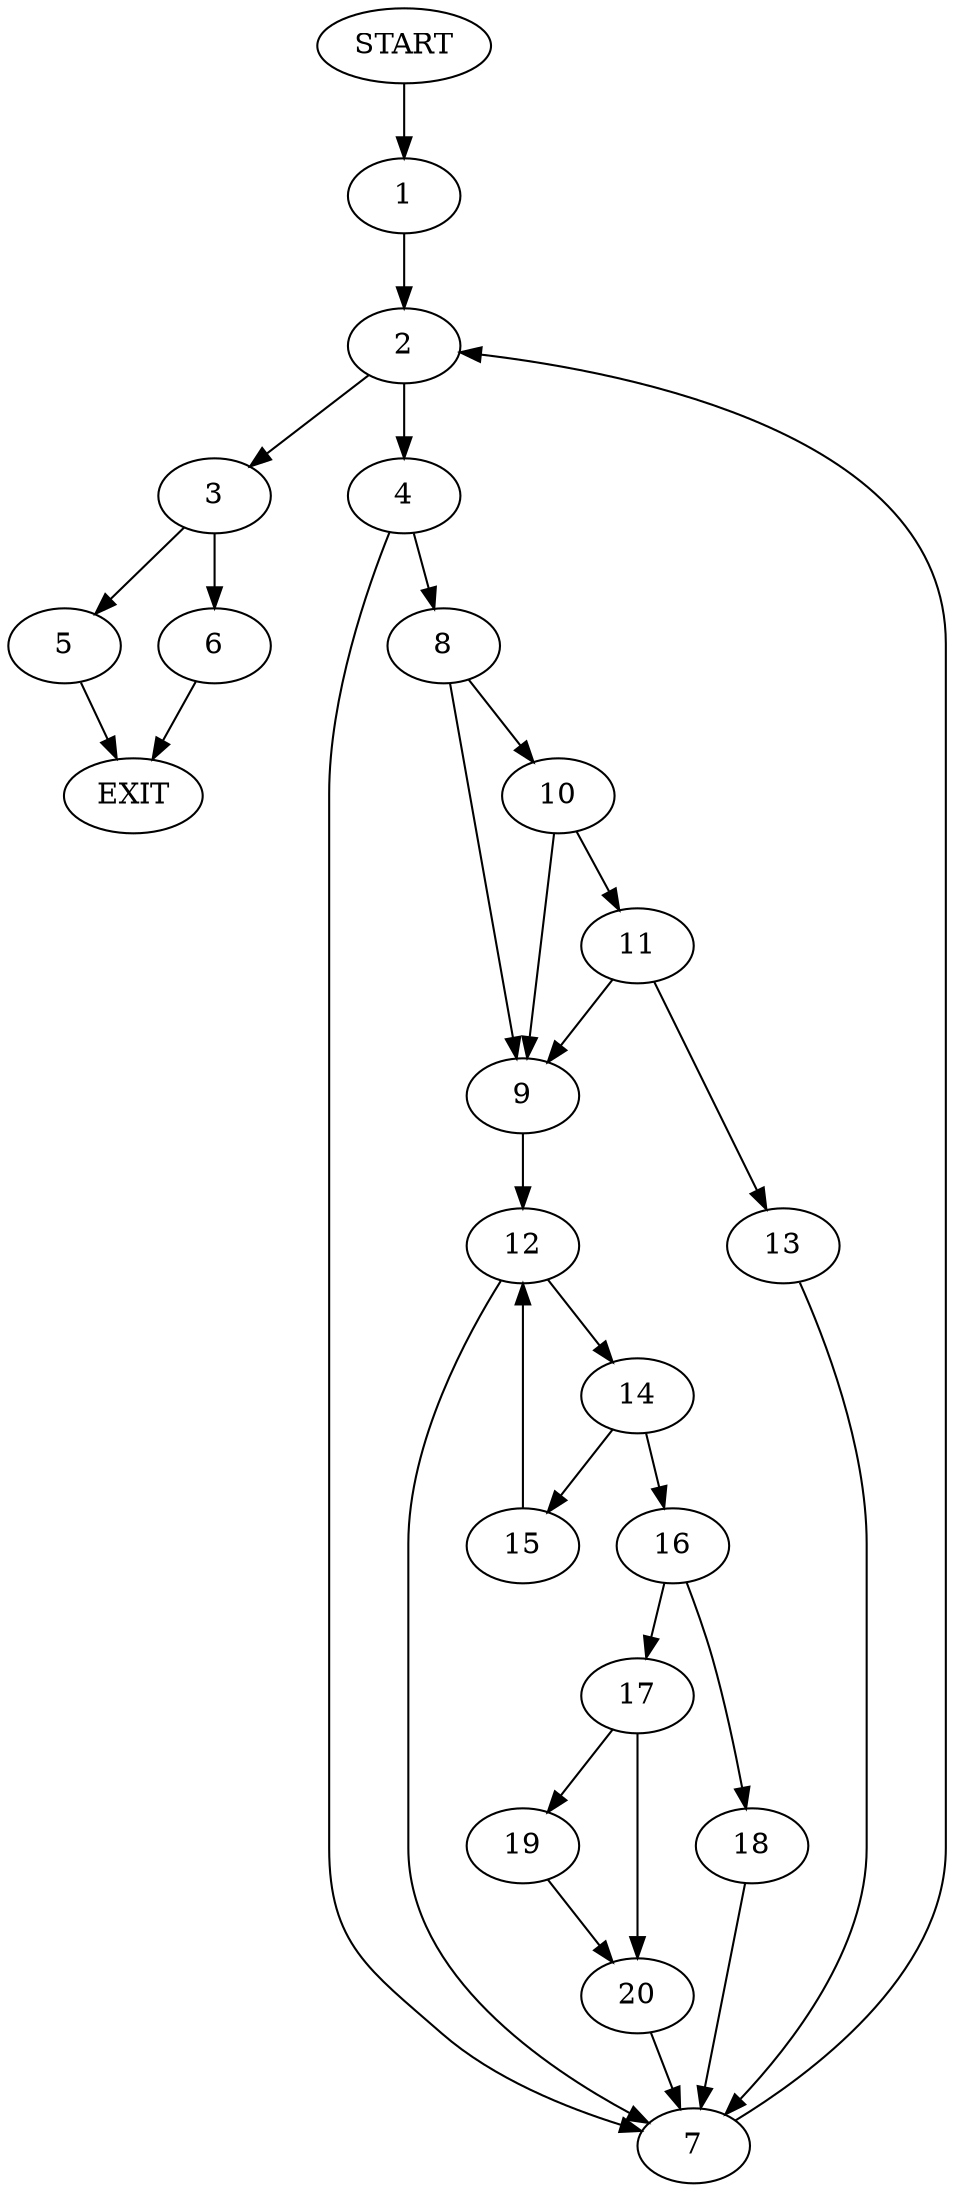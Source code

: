 digraph {
0 [label="START"]
21 [label="EXIT"]
0 -> 1
1 -> 2
2 -> 3
2 -> 4
3 -> 5
3 -> 6
4 -> 7
4 -> 8
7 -> 2
8 -> 9
8 -> 10
10 -> 9
10 -> 11
9 -> 12
11 -> 13
11 -> 9
13 -> 7
12 -> 7
12 -> 14
14 -> 15
14 -> 16
16 -> 17
16 -> 18
15 -> 12
17 -> 19
17 -> 20
18 -> 7
19 -> 20
20 -> 7
6 -> 21
5 -> 21
}
